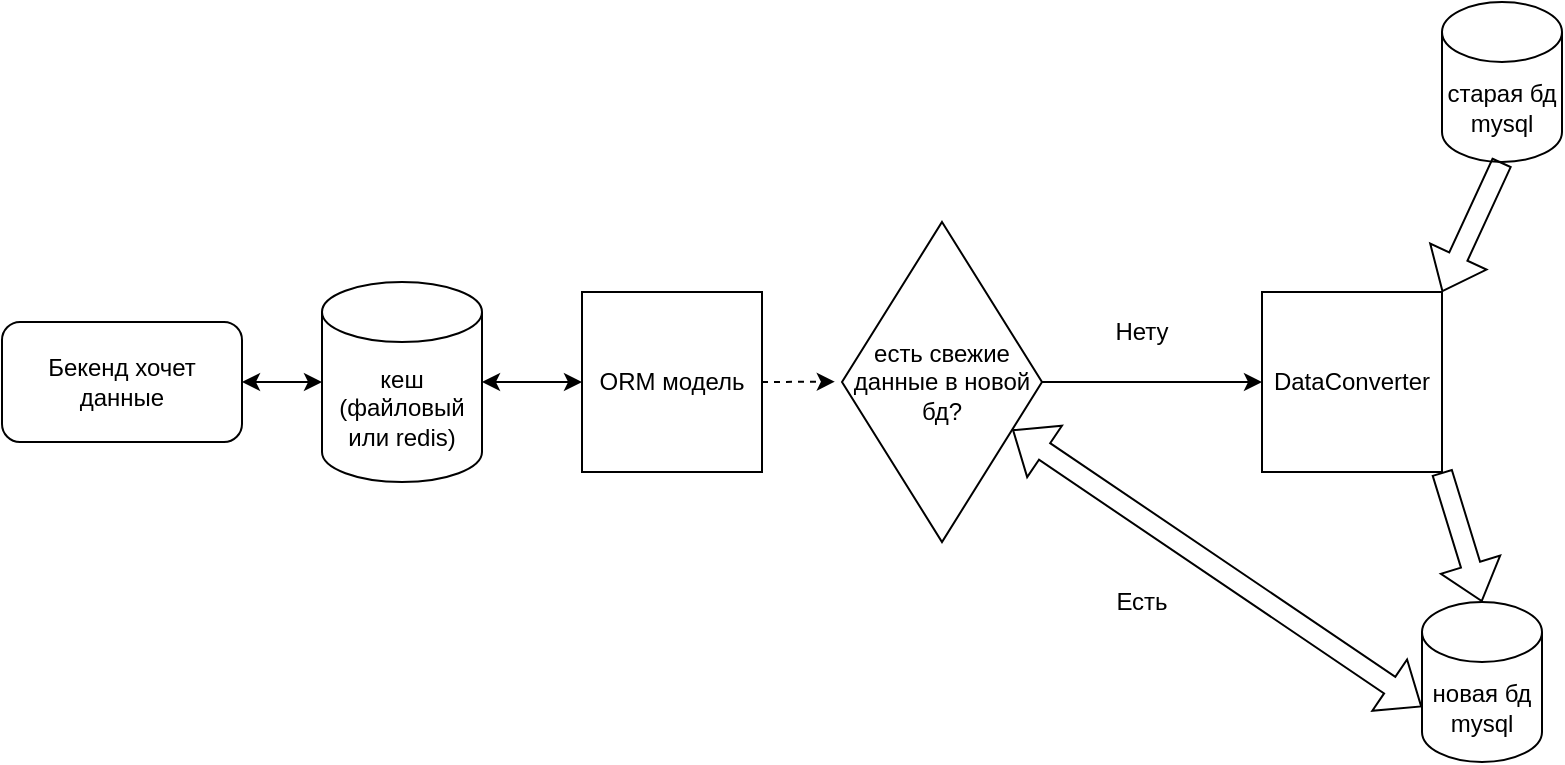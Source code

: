 <mxfile version="24.6.4" type="github">
  <diagram name="Page-1" id="vXvCYk4KAQloQ2raVQGi">
    <mxGraphModel dx="1434" dy="902" grid="1" gridSize="10" guides="1" tooltips="1" connect="1" arrows="1" fold="1" page="1" pageScale="1" pageWidth="850" pageHeight="1100" math="0" shadow="0">
      <root>
        <mxCell id="0" />
        <mxCell id="1" parent="0" />
        <mxCell id="nuZ7FUzv-OWjjEe6puUo-1" value="старая бд mysql" style="shape=cylinder3;whiteSpace=wrap;html=1;boundedLbl=1;backgroundOutline=1;size=15;" parent="1" vertex="1">
          <mxGeometry x="755" y="290" width="60" height="80" as="geometry" />
        </mxCell>
        <mxCell id="nuZ7FUzv-OWjjEe6puUo-2" value="новая бд mysql" style="shape=cylinder3;whiteSpace=wrap;html=1;boundedLbl=1;backgroundOutline=1;size=15;" parent="1" vertex="1">
          <mxGeometry x="745" y="590" width="60" height="80" as="geometry" />
        </mxCell>
        <mxCell id="nuZ7FUzv-OWjjEe6puUo-3" value="DataConverter" style="whiteSpace=wrap;html=1;aspect=fixed;" parent="1" vertex="1">
          <mxGeometry x="665" y="435" width="90" height="90" as="geometry" />
        </mxCell>
        <mxCell id="nuZ7FUzv-OWjjEe6puUo-4" value="ORM модель" style="whiteSpace=wrap;html=1;aspect=fixed;" parent="1" vertex="1">
          <mxGeometry x="325" y="435" width="90" height="90" as="geometry" />
        </mxCell>
        <mxCell id="nuZ7FUzv-OWjjEe6puUo-5" value="Бекенд хочет данные" style="rounded=1;whiteSpace=wrap;html=1;" parent="1" vertex="1">
          <mxGeometry x="35" y="450" width="120" height="60" as="geometry" />
        </mxCell>
        <mxCell id="nuZ7FUzv-OWjjEe6puUo-6" value="кеш (файловый или redis)" style="shape=cylinder3;whiteSpace=wrap;html=1;boundedLbl=1;backgroundOutline=1;size=15;" parent="1" vertex="1">
          <mxGeometry x="195" y="430" width="80" height="100" as="geometry" />
        </mxCell>
        <mxCell id="nuZ7FUzv-OWjjEe6puUo-7" value="" style="endArrow=classic;startArrow=classic;html=1;rounded=0;exitX=1;exitY=0.5;exitDx=0;exitDy=0;entryX=0;entryY=0.5;entryDx=0;entryDy=0;entryPerimeter=0;" parent="1" source="nuZ7FUzv-OWjjEe6puUo-5" target="nuZ7FUzv-OWjjEe6puUo-6" edge="1">
          <mxGeometry width="50" height="50" relative="1" as="geometry">
            <mxPoint x="95" y="510" as="sourcePoint" />
            <mxPoint x="125" y="510" as="targetPoint" />
          </mxGeometry>
        </mxCell>
        <mxCell id="nuZ7FUzv-OWjjEe6puUo-8" value="" style="endArrow=classic;startArrow=classic;html=1;rounded=0;exitX=1;exitY=0.5;exitDx=0;exitDy=0;exitPerimeter=0;entryX=0;entryY=0.5;entryDx=0;entryDy=0;" parent="1" source="nuZ7FUzv-OWjjEe6puUo-6" target="nuZ7FUzv-OWjjEe6puUo-4" edge="1">
          <mxGeometry width="50" height="50" relative="1" as="geometry">
            <mxPoint x="425" y="610" as="sourcePoint" />
            <mxPoint x="295" y="510" as="targetPoint" />
          </mxGeometry>
        </mxCell>
        <mxCell id="nuZ7FUzv-OWjjEe6puUo-9" value="есть свежие данные в новой бд?" style="rhombus;whiteSpace=wrap;html=1;" parent="1" vertex="1">
          <mxGeometry x="455" y="400" width="100" height="160" as="geometry" />
        </mxCell>
        <mxCell id="nuZ7FUzv-OWjjEe6puUo-16" value="" style="shape=flexArrow;endArrow=classic;html=1;rounded=0;exitX=0.5;exitY=1;exitDx=0;exitDy=0;exitPerimeter=0;entryX=1;entryY=0;entryDx=0;entryDy=0;" parent="1" source="nuZ7FUzv-OWjjEe6puUo-1" target="nuZ7FUzv-OWjjEe6puUo-3" edge="1">
          <mxGeometry width="50" height="50" relative="1" as="geometry">
            <mxPoint x="425" y="610" as="sourcePoint" />
            <mxPoint x="475" y="560" as="targetPoint" />
          </mxGeometry>
        </mxCell>
        <mxCell id="nuZ7FUzv-OWjjEe6puUo-17" value="" style="shape=flexArrow;endArrow=classic;html=1;rounded=0;exitX=1;exitY=1;exitDx=0;exitDy=0;entryX=0.5;entryY=0;entryDx=0;entryDy=0;entryPerimeter=0;" parent="1" edge="1" target="nuZ7FUzv-OWjjEe6puUo-2" source="nuZ7FUzv-OWjjEe6puUo-3">
          <mxGeometry width="50" height="50" relative="1" as="geometry">
            <mxPoint x="724.5" y="530" as="sourcePoint" />
            <mxPoint x="724.5" y="580" as="targetPoint" />
          </mxGeometry>
        </mxCell>
        <mxCell id="PtpbnaCxfLwRoyhespzR-1" value="" style="endArrow=classic;html=1;rounded=0;entryX=-0.036;entryY=0.499;entryDx=0;entryDy=0;dashed=1;entryPerimeter=0;exitX=1;exitY=0.5;exitDx=0;exitDy=0;" edge="1" parent="1" source="nuZ7FUzv-OWjjEe6puUo-4" target="nuZ7FUzv-OWjjEe6puUo-9">
          <mxGeometry width="50" height="50" relative="1" as="geometry">
            <mxPoint x="415" y="500" as="sourcePoint" />
            <mxPoint x="475" y="580" as="targetPoint" />
          </mxGeometry>
        </mxCell>
        <mxCell id="PtpbnaCxfLwRoyhespzR-2" value="" style="shape=flexArrow;endArrow=classic;startArrow=classic;html=1;rounded=0;entryX=0;entryY=0;entryDx=0;entryDy=52.5;entryPerimeter=0;" edge="1" parent="1" source="nuZ7FUzv-OWjjEe6puUo-9" target="nuZ7FUzv-OWjjEe6puUo-2">
          <mxGeometry width="100" height="100" relative="1" as="geometry">
            <mxPoint x="465" y="520" as="sourcePoint" />
            <mxPoint x="565" y="420" as="targetPoint" />
          </mxGeometry>
        </mxCell>
        <mxCell id="PtpbnaCxfLwRoyhespzR-3" value="Есть" style="text;html=1;align=center;verticalAlign=middle;whiteSpace=wrap;rounded=0;" vertex="1" parent="1">
          <mxGeometry x="575" y="575" width="60" height="30" as="geometry" />
        </mxCell>
        <mxCell id="PtpbnaCxfLwRoyhespzR-5" value="" style="endArrow=classic;html=1;rounded=0;exitX=1;exitY=0.5;exitDx=0;exitDy=0;entryX=0;entryY=0.5;entryDx=0;entryDy=0;" edge="1" parent="1" source="nuZ7FUzv-OWjjEe6puUo-9" target="nuZ7FUzv-OWjjEe6puUo-3">
          <mxGeometry width="50" height="50" relative="1" as="geometry">
            <mxPoint x="485" y="490" as="sourcePoint" />
            <mxPoint x="655" y="490" as="targetPoint" />
          </mxGeometry>
        </mxCell>
        <mxCell id="PtpbnaCxfLwRoyhespzR-6" value="Нету" style="text;html=1;align=center;verticalAlign=middle;whiteSpace=wrap;rounded=0;" vertex="1" parent="1">
          <mxGeometry x="575" y="440" width="60" height="30" as="geometry" />
        </mxCell>
      </root>
    </mxGraphModel>
  </diagram>
</mxfile>
